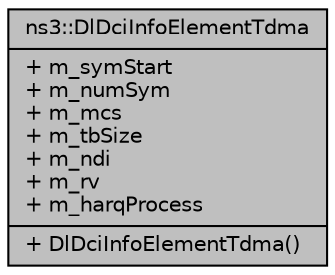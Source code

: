 digraph "ns3::DlDciInfoElementTdma"
{
  edge [fontname="Helvetica",fontsize="10",labelfontname="Helvetica",labelfontsize="10"];
  node [fontname="Helvetica",fontsize="10",shape=record];
  Node1 [label="{ns3::DlDciInfoElementTdma\n|+ m_symStart\l+ m_numSym\l+ m_mcs\l+ m_tbSize\l+ m_ndi\l+ m_rv\l+ m_harqProcess\l|+ DlDciInfoElementTdma()\l}",height=0.2,width=0.4,color="black", fillcolor="grey75", style="filled", fontcolor="black"];
}

